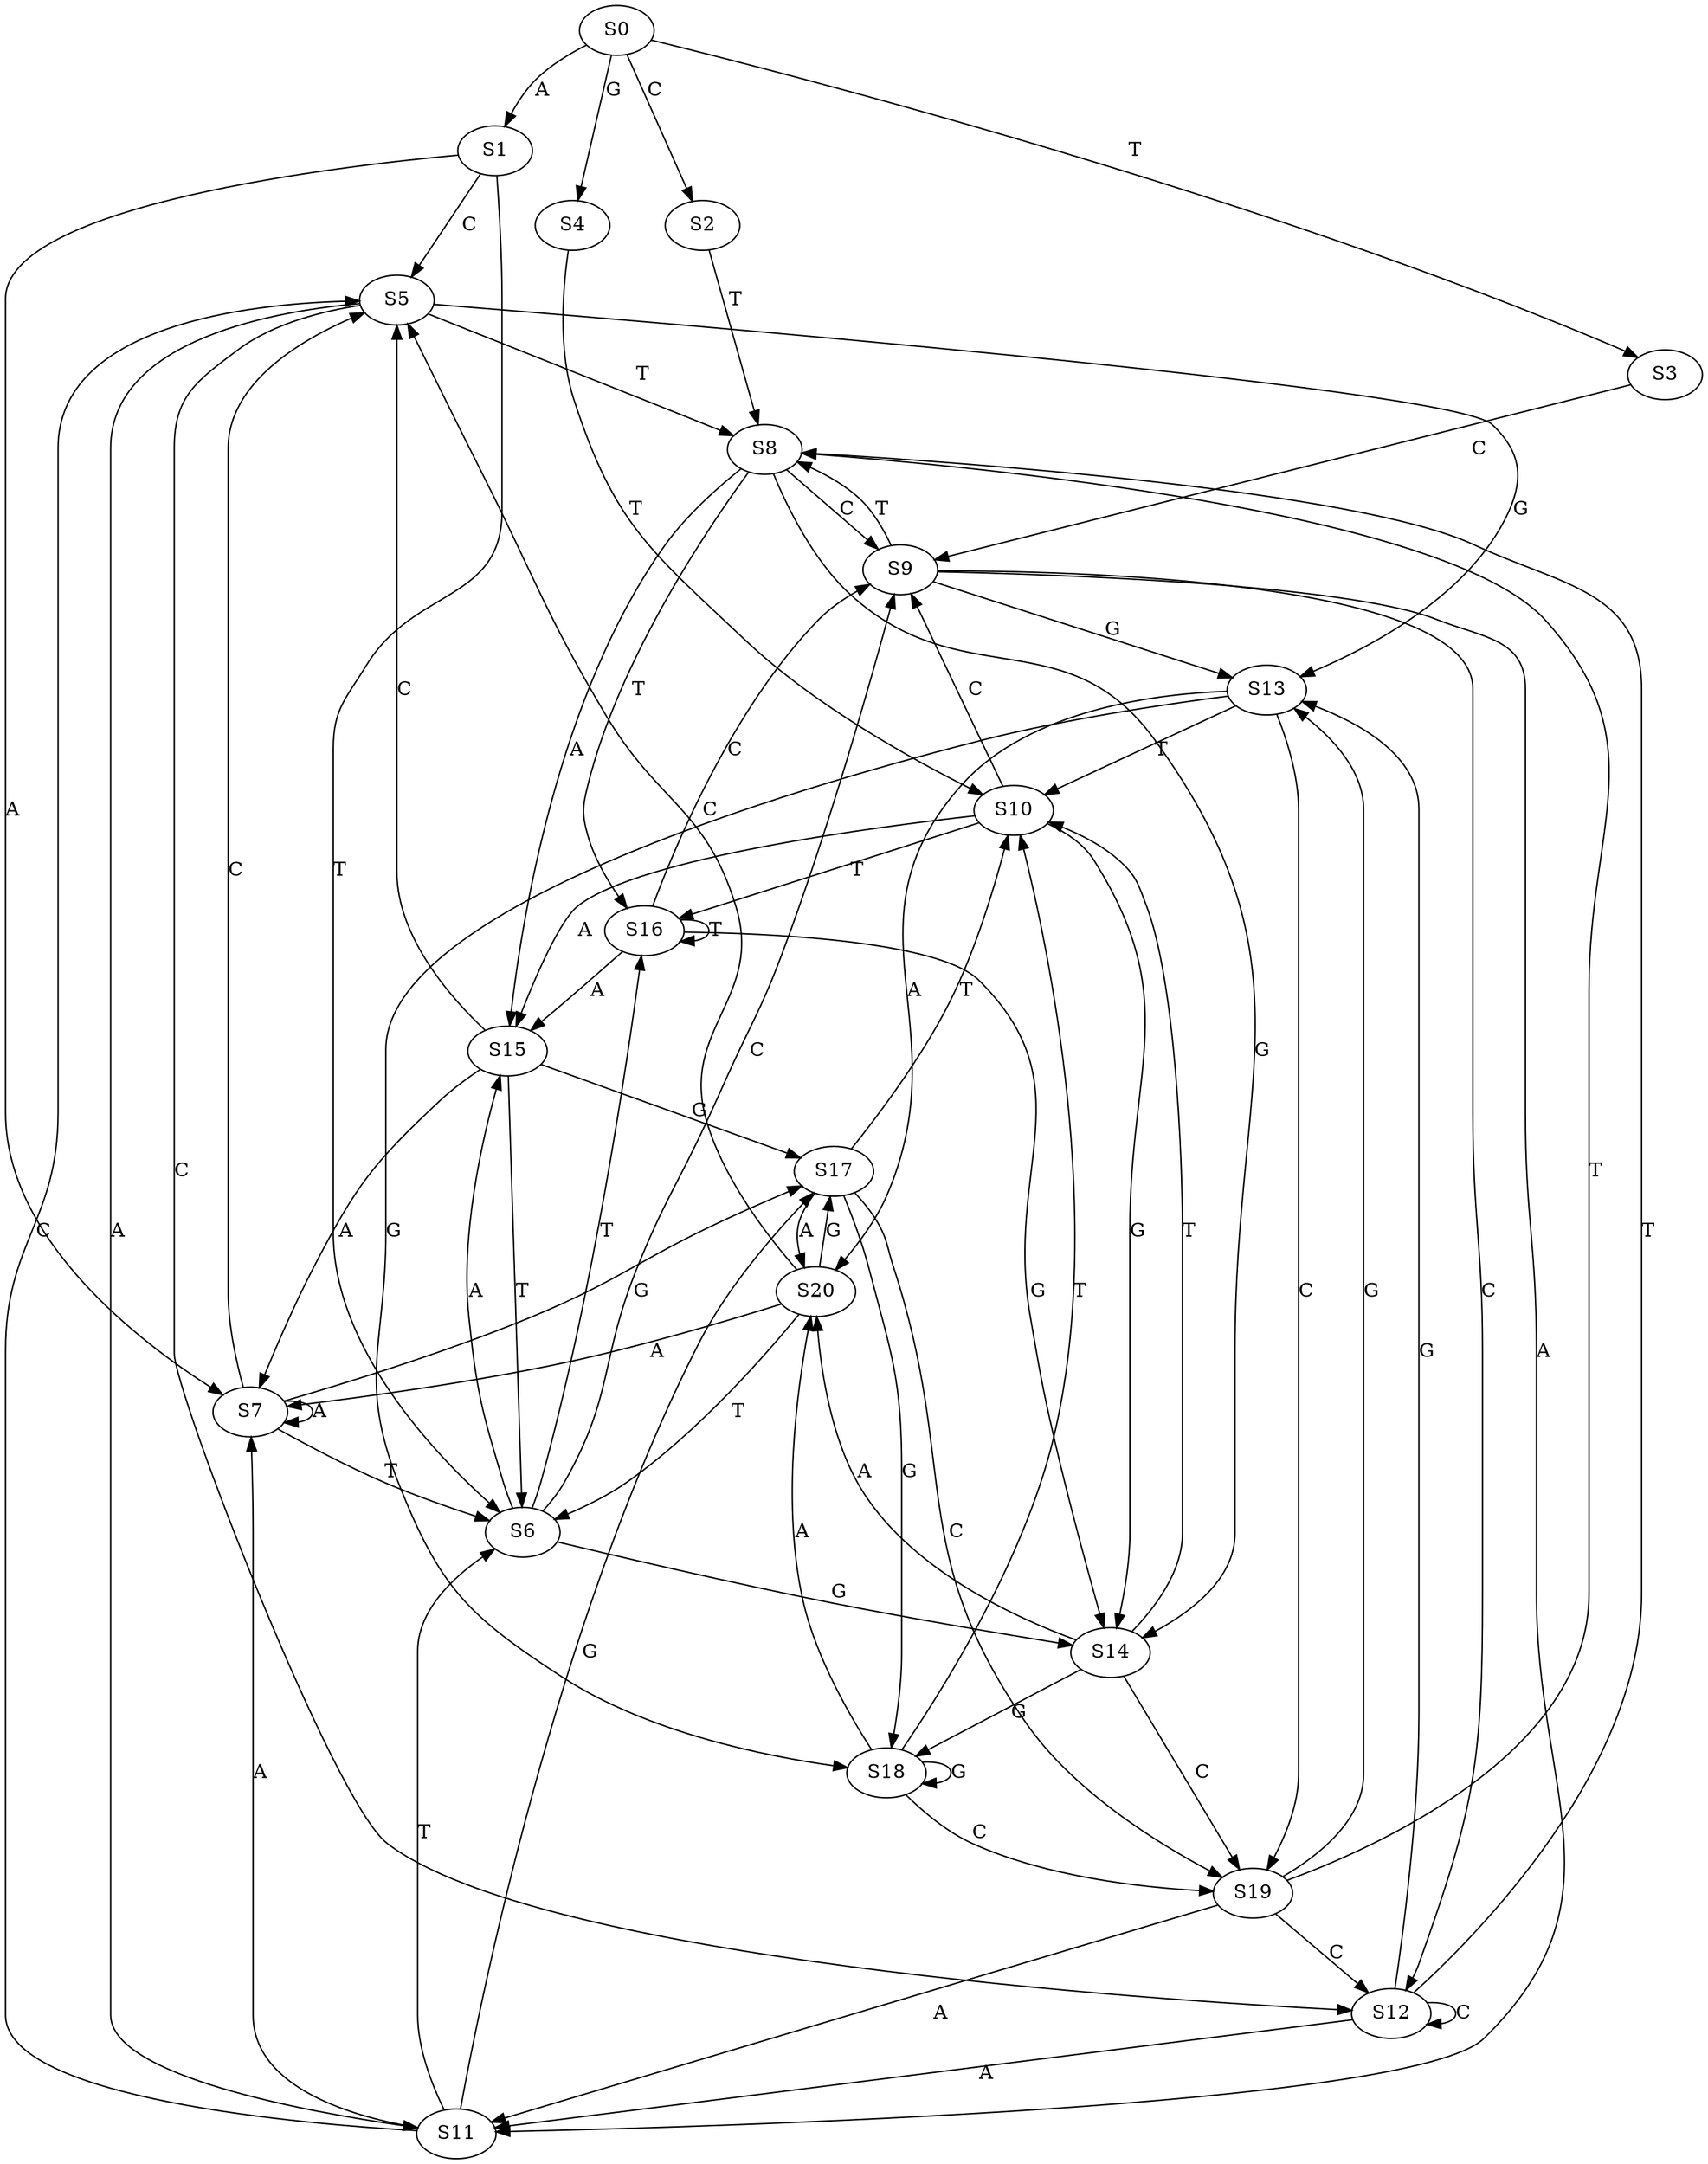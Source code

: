 strict digraph  {
	S0 -> S1 [ label = A ];
	S0 -> S2 [ label = C ];
	S0 -> S3 [ label = T ];
	S0 -> S4 [ label = G ];
	S1 -> S5 [ label = C ];
	S1 -> S6 [ label = T ];
	S1 -> S7 [ label = A ];
	S2 -> S8 [ label = T ];
	S3 -> S9 [ label = C ];
	S4 -> S10 [ label = T ];
	S5 -> S11 [ label = A ];
	S5 -> S12 [ label = C ];
	S5 -> S8 [ label = T ];
	S5 -> S13 [ label = G ];
	S6 -> S14 [ label = G ];
	S6 -> S15 [ label = A ];
	S6 -> S16 [ label = T ];
	S6 -> S9 [ label = C ];
	S7 -> S17 [ label = G ];
	S7 -> S5 [ label = C ];
	S7 -> S7 [ label = A ];
	S7 -> S6 [ label = T ];
	S8 -> S16 [ label = T ];
	S8 -> S9 [ label = C ];
	S8 -> S14 [ label = G ];
	S8 -> S15 [ label = A ];
	S9 -> S11 [ label = A ];
	S9 -> S13 [ label = G ];
	S9 -> S12 [ label = C ];
	S9 -> S8 [ label = T ];
	S10 -> S15 [ label = A ];
	S10 -> S9 [ label = C ];
	S10 -> S16 [ label = T ];
	S10 -> S14 [ label = G ];
	S11 -> S7 [ label = A ];
	S11 -> S5 [ label = C ];
	S11 -> S17 [ label = G ];
	S11 -> S6 [ label = T ];
	S12 -> S11 [ label = A ];
	S12 -> S13 [ label = G ];
	S12 -> S8 [ label = T ];
	S12 -> S12 [ label = C ];
	S13 -> S18 [ label = G ];
	S13 -> S19 [ label = C ];
	S13 -> S10 [ label = T ];
	S13 -> S20 [ label = A ];
	S14 -> S10 [ label = T ];
	S14 -> S18 [ label = G ];
	S14 -> S19 [ label = C ];
	S14 -> S20 [ label = A ];
	S15 -> S5 [ label = C ];
	S15 -> S17 [ label = G ];
	S15 -> S7 [ label = A ];
	S15 -> S6 [ label = T ];
	S16 -> S9 [ label = C ];
	S16 -> S14 [ label = G ];
	S16 -> S16 [ label = T ];
	S16 -> S15 [ label = A ];
	S17 -> S10 [ label = T ];
	S17 -> S20 [ label = A ];
	S17 -> S19 [ label = C ];
	S17 -> S18 [ label = G ];
	S18 -> S10 [ label = T ];
	S18 -> S20 [ label = A ];
	S18 -> S18 [ label = G ];
	S18 -> S19 [ label = C ];
	S19 -> S13 [ label = G ];
	S19 -> S11 [ label = A ];
	S19 -> S8 [ label = T ];
	S19 -> S12 [ label = C ];
	S20 -> S7 [ label = A ];
	S20 -> S17 [ label = G ];
	S20 -> S5 [ label = C ];
	S20 -> S6 [ label = T ];
}
